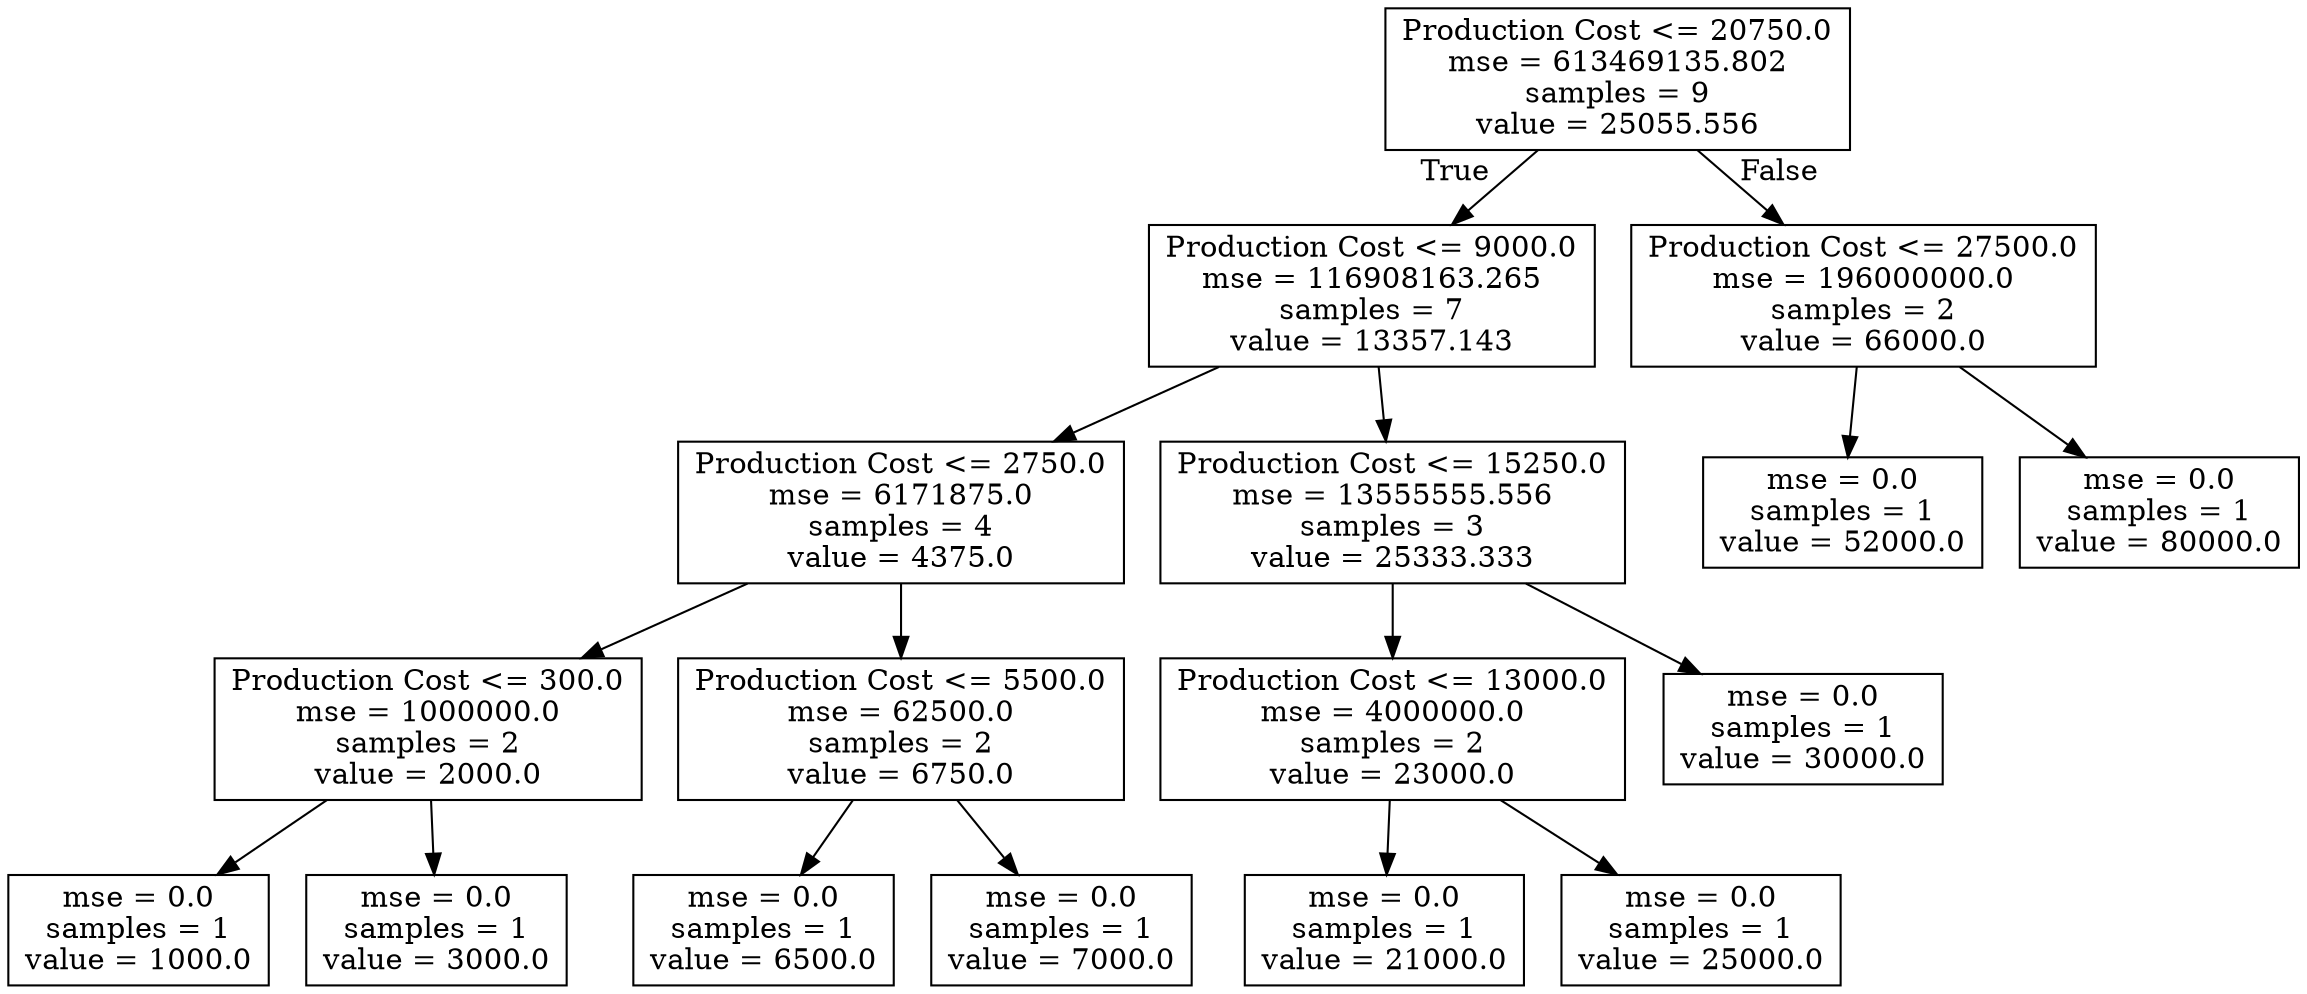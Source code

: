 digraph Tree {
node [shape=box] ;
0 [label="Production Cost <= 20750.0\nmse = 613469135.802\nsamples = 9\nvalue = 25055.556"] ;
1 [label="Production Cost <= 9000.0\nmse = 116908163.265\nsamples = 7\nvalue = 13357.143"] ;
0 -> 1 [labeldistance=2.5, labelangle=45, headlabel="True"] ;
2 [label="Production Cost <= 2750.0\nmse = 6171875.0\nsamples = 4\nvalue = 4375.0"] ;
1 -> 2 ;
3 [label="Production Cost <= 300.0\nmse = 1000000.0\nsamples = 2\nvalue = 2000.0"] ;
2 -> 3 ;
4 [label="mse = 0.0\nsamples = 1\nvalue = 1000.0"] ;
3 -> 4 ;
5 [label="mse = 0.0\nsamples = 1\nvalue = 3000.0"] ;
3 -> 5 ;
6 [label="Production Cost <= 5500.0\nmse = 62500.0\nsamples = 2\nvalue = 6750.0"] ;
2 -> 6 ;
7 [label="mse = 0.0\nsamples = 1\nvalue = 6500.0"] ;
6 -> 7 ;
8 [label="mse = 0.0\nsamples = 1\nvalue = 7000.0"] ;
6 -> 8 ;
9 [label="Production Cost <= 15250.0\nmse = 13555555.556\nsamples = 3\nvalue = 25333.333"] ;
1 -> 9 ;
10 [label="Production Cost <= 13000.0\nmse = 4000000.0\nsamples = 2\nvalue = 23000.0"] ;
9 -> 10 ;
11 [label="mse = 0.0\nsamples = 1\nvalue = 21000.0"] ;
10 -> 11 ;
12 [label="mse = 0.0\nsamples = 1\nvalue = 25000.0"] ;
10 -> 12 ;
13 [label="mse = 0.0\nsamples = 1\nvalue = 30000.0"] ;
9 -> 13 ;
14 [label="Production Cost <= 27500.0\nmse = 196000000.0\nsamples = 2\nvalue = 66000.0"] ;
0 -> 14 [labeldistance=2.5, labelangle=-45, headlabel="False"] ;
15 [label="mse = 0.0\nsamples = 1\nvalue = 52000.0"] ;
14 -> 15 ;
16 [label="mse = 0.0\nsamples = 1\nvalue = 80000.0"] ;
14 -> 16 ;
}